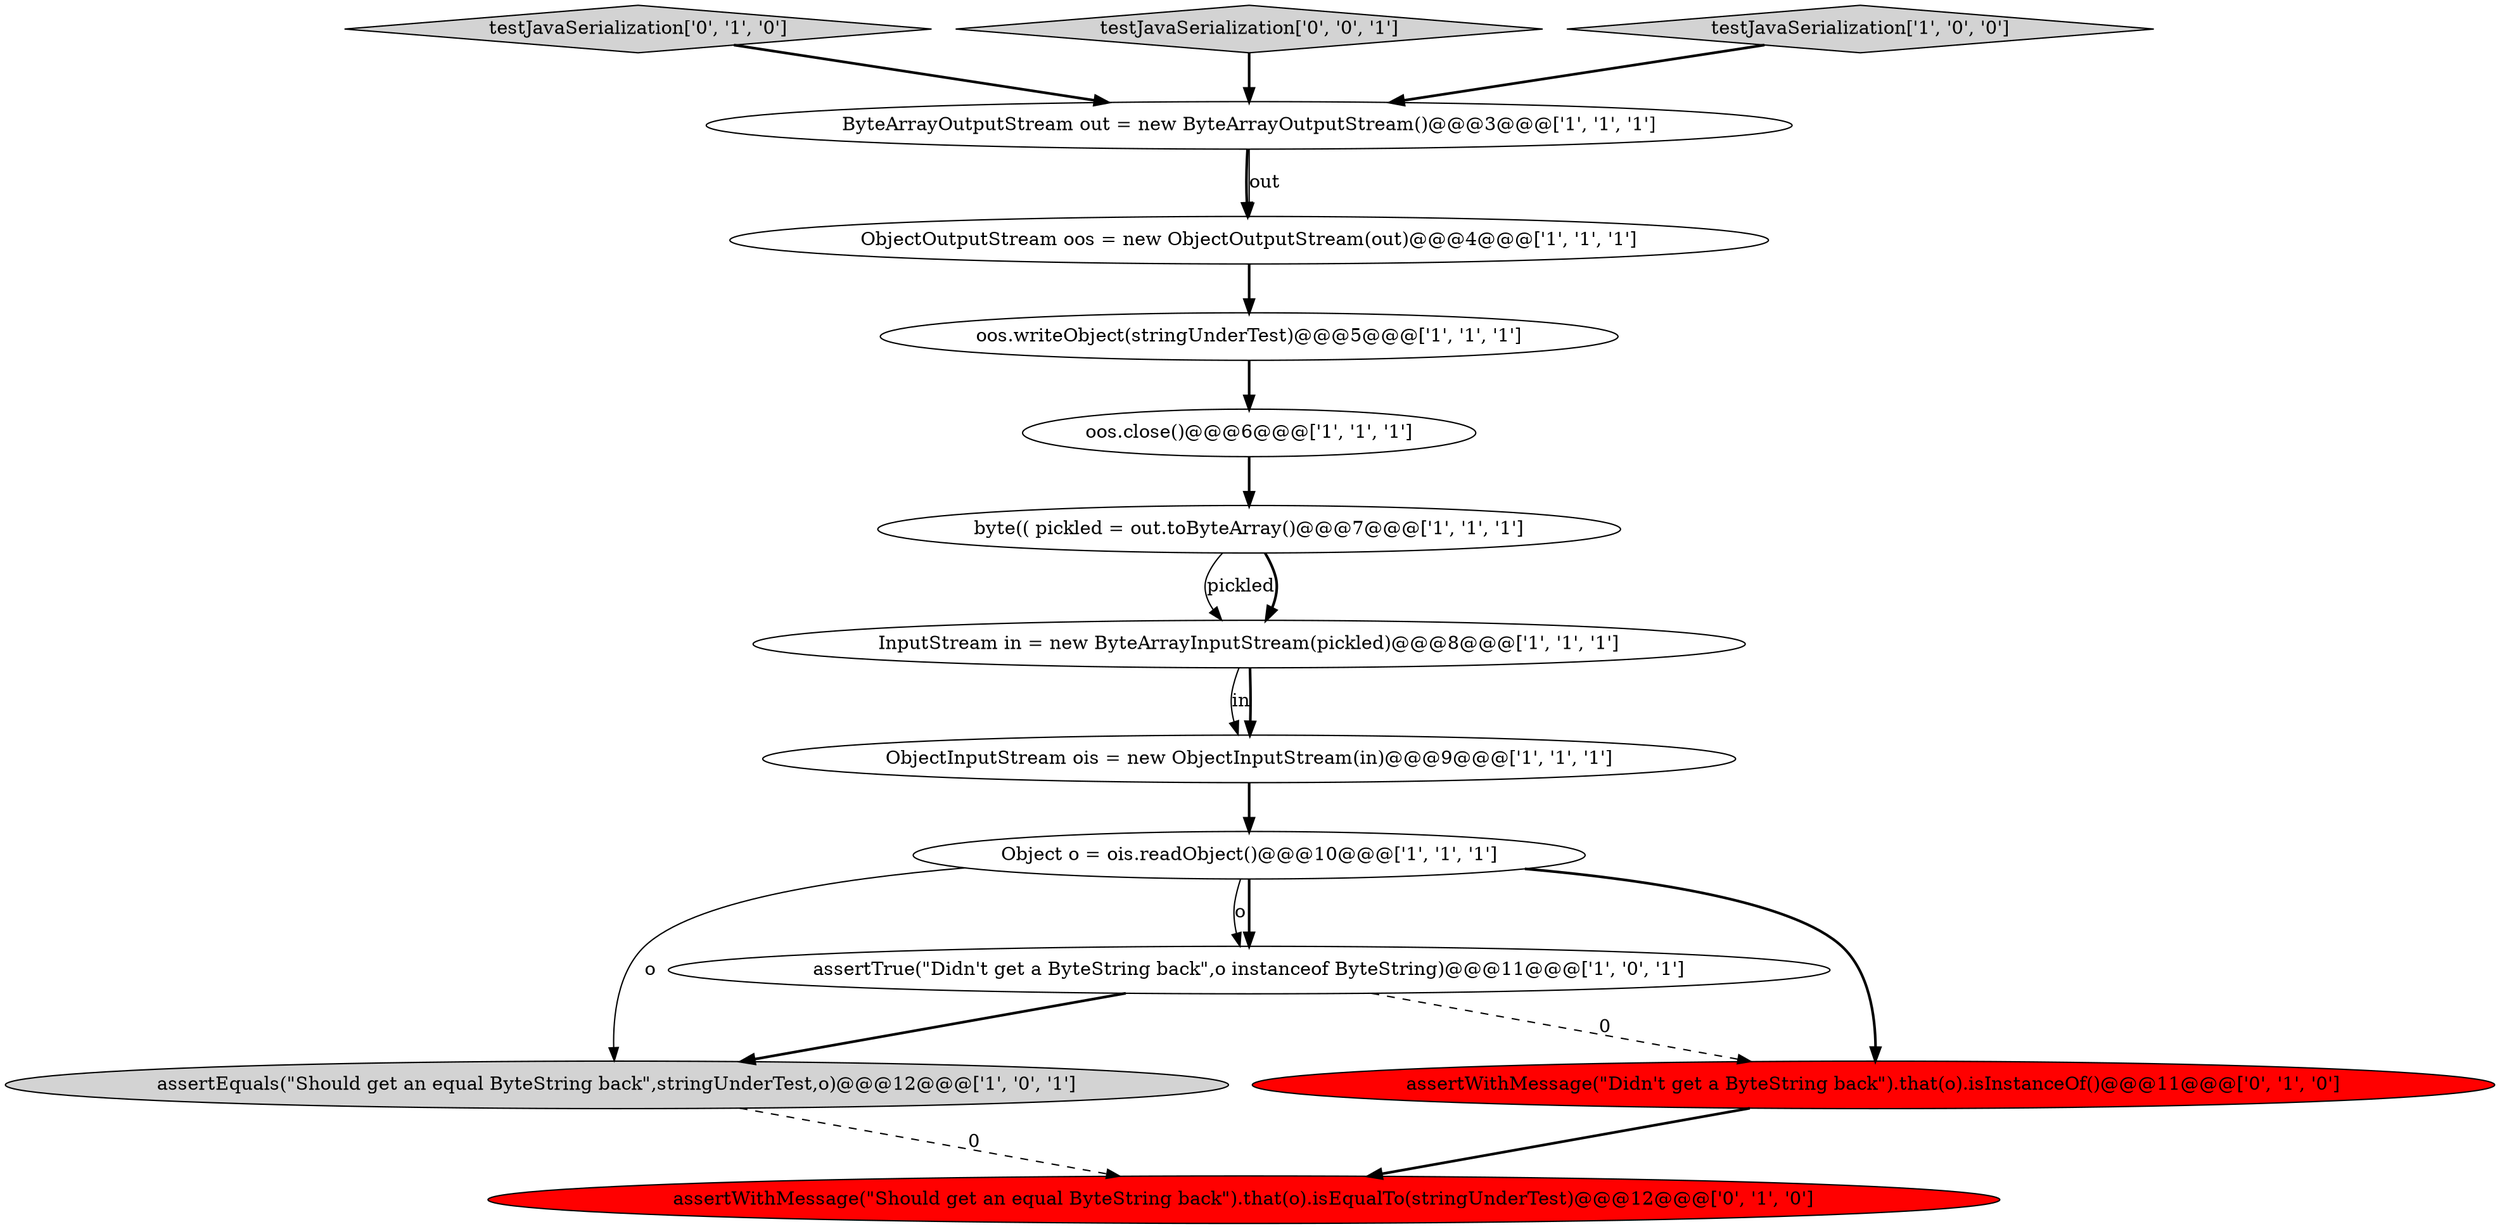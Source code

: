 digraph {
1 [style = filled, label = "ObjectOutputStream oos = new ObjectOutputStream(out)@@@4@@@['1', '1', '1']", fillcolor = white, shape = ellipse image = "AAA0AAABBB1BBB"];
8 [style = filled, label = "assertTrue(\"Didn't get a ByteString back\",o instanceof ByteString)@@@11@@@['1', '0', '1']", fillcolor = white, shape = ellipse image = "AAA0AAABBB1BBB"];
9 [style = filled, label = "assertEquals(\"Should get an equal ByteString back\",stringUnderTest,o)@@@12@@@['1', '0', '1']", fillcolor = lightgray, shape = ellipse image = "AAA0AAABBB1BBB"];
12 [style = filled, label = "testJavaSerialization['0', '1', '0']", fillcolor = lightgray, shape = diamond image = "AAA0AAABBB2BBB"];
11 [style = filled, label = "assertWithMessage(\"Should get an equal ByteString back\").that(o).isEqualTo(stringUnderTest)@@@12@@@['0', '1', '0']", fillcolor = red, shape = ellipse image = "AAA1AAABBB2BBB"];
13 [style = filled, label = "assertWithMessage(\"Didn't get a ByteString back\").that(o).isInstanceOf()@@@11@@@['0', '1', '0']", fillcolor = red, shape = ellipse image = "AAA1AAABBB2BBB"];
14 [style = filled, label = "testJavaSerialization['0', '0', '1']", fillcolor = lightgray, shape = diamond image = "AAA0AAABBB3BBB"];
0 [style = filled, label = "ByteArrayOutputStream out = new ByteArrayOutputStream()@@@3@@@['1', '1', '1']", fillcolor = white, shape = ellipse image = "AAA0AAABBB1BBB"];
4 [style = filled, label = "byte(( pickled = out.toByteArray()@@@7@@@['1', '1', '1']", fillcolor = white, shape = ellipse image = "AAA0AAABBB1BBB"];
6 [style = filled, label = "ObjectInputStream ois = new ObjectInputStream(in)@@@9@@@['1', '1', '1']", fillcolor = white, shape = ellipse image = "AAA0AAABBB1BBB"];
7 [style = filled, label = "InputStream in = new ByteArrayInputStream(pickled)@@@8@@@['1', '1', '1']", fillcolor = white, shape = ellipse image = "AAA0AAABBB1BBB"];
10 [style = filled, label = "Object o = ois.readObject()@@@10@@@['1', '1', '1']", fillcolor = white, shape = ellipse image = "AAA0AAABBB1BBB"];
2 [style = filled, label = "oos.writeObject(stringUnderTest)@@@5@@@['1', '1', '1']", fillcolor = white, shape = ellipse image = "AAA0AAABBB1BBB"];
5 [style = filled, label = "oos.close()@@@6@@@['1', '1', '1']", fillcolor = white, shape = ellipse image = "AAA0AAABBB1BBB"];
3 [style = filled, label = "testJavaSerialization['1', '0', '0']", fillcolor = lightgray, shape = diamond image = "AAA0AAABBB1BBB"];
4->7 [style = solid, label="pickled"];
10->8 [style = solid, label="o"];
10->9 [style = solid, label="o"];
12->0 [style = bold, label=""];
13->11 [style = bold, label=""];
4->7 [style = bold, label=""];
3->0 [style = bold, label=""];
7->6 [style = solid, label="in"];
8->13 [style = dashed, label="0"];
10->8 [style = bold, label=""];
10->13 [style = bold, label=""];
14->0 [style = bold, label=""];
0->1 [style = bold, label=""];
6->10 [style = bold, label=""];
5->4 [style = bold, label=""];
7->6 [style = bold, label=""];
8->9 [style = bold, label=""];
9->11 [style = dashed, label="0"];
1->2 [style = bold, label=""];
0->1 [style = solid, label="out"];
2->5 [style = bold, label=""];
}
